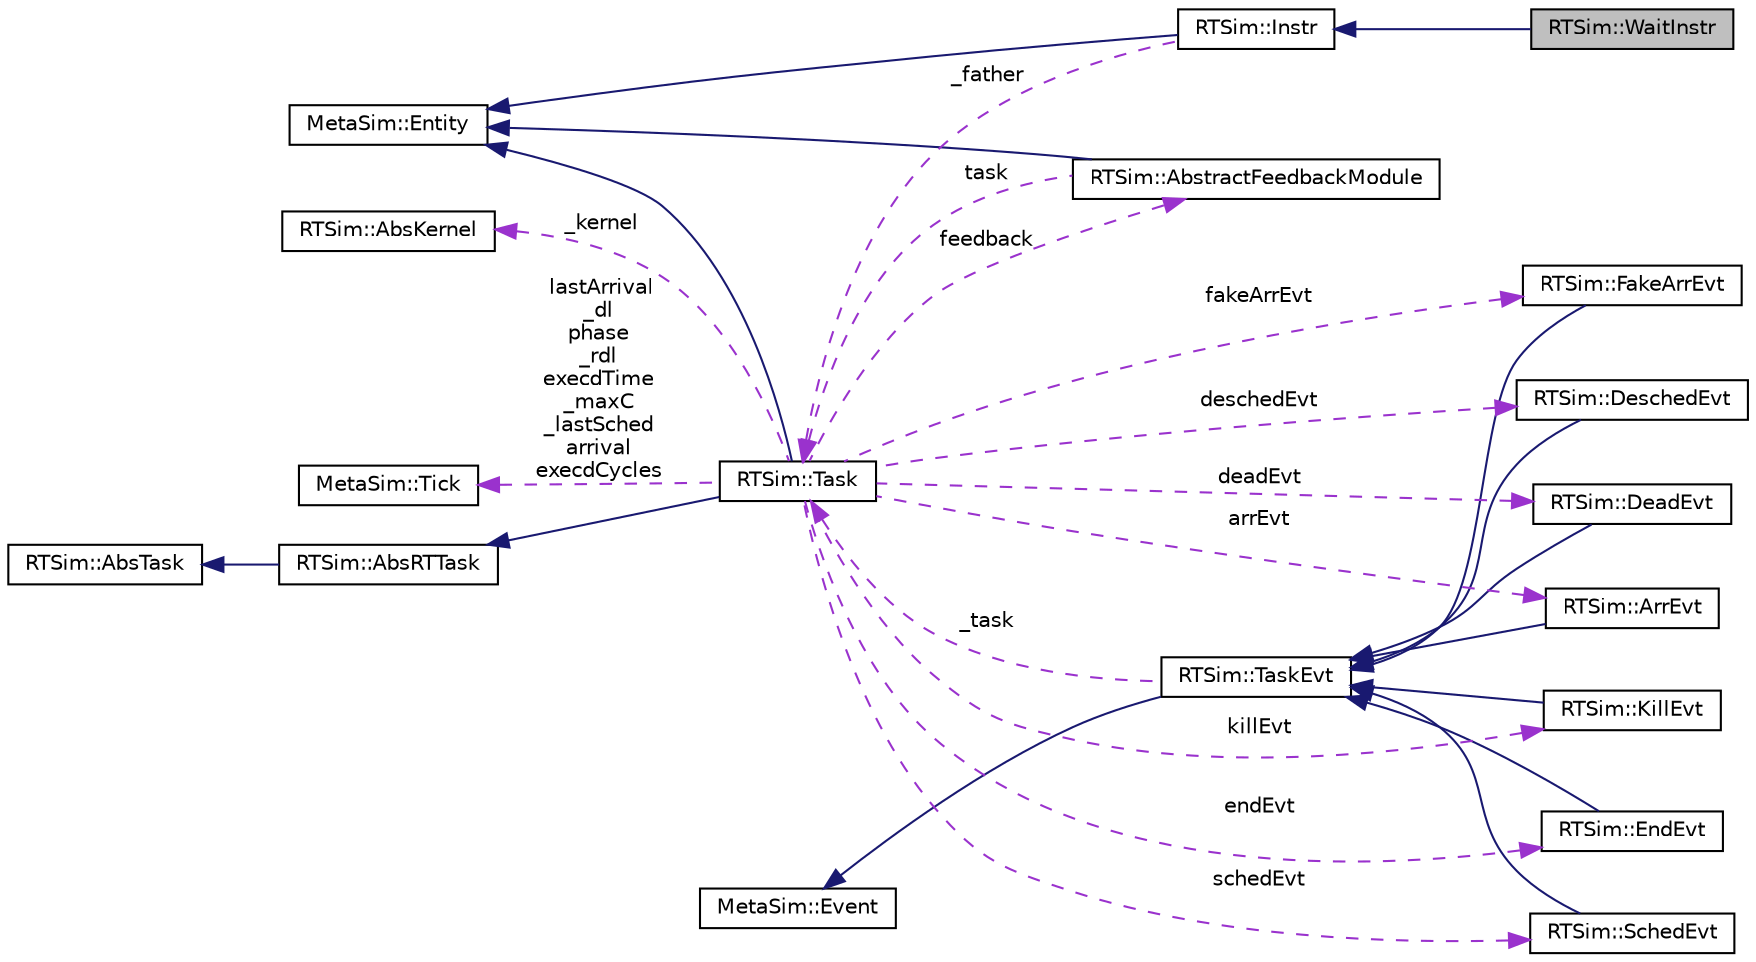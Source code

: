 digraph "RTSim::WaitInstr"
{
  edge [fontname="Helvetica",fontsize="10",labelfontname="Helvetica",labelfontsize="10"];
  node [fontname="Helvetica",fontsize="10",shape=record];
  rankdir="LR";
  Node3 [label="RTSim::WaitInstr",height=0.2,width=0.4,color="black", fillcolor="grey75", style="filled", fontcolor="black"];
  Node4 -> Node3 [dir="back",color="midnightblue",fontsize="10",style="solid",fontname="Helvetica"];
  Node4 [label="RTSim::Instr",height=0.2,width=0.4,color="black", fillcolor="white", style="filled",URL="$classRTSim_1_1Instr.html"];
  Node5 -> Node4 [dir="back",color="midnightblue",fontsize="10",style="solid",fontname="Helvetica"];
  Node5 [label="MetaSim::Entity",height=0.2,width=0.4,color="black", fillcolor="white", style="filled",URL="$classMetaSim_1_1Entity.html"];
  Node6 -> Node4 [dir="back",color="darkorchid3",fontsize="10",style="dashed",label=" _father" ,fontname="Helvetica"];
  Node6 [label="RTSim::Task",height=0.2,width=0.4,color="black", fillcolor="white", style="filled",URL="$classRTSim_1_1Task.html"];
  Node5 -> Node6 [dir="back",color="midnightblue",fontsize="10",style="solid",fontname="Helvetica"];
  Node7 -> Node6 [dir="back",color="midnightblue",fontsize="10",style="solid",fontname="Helvetica"];
  Node7 [label="RTSim::AbsRTTask",height=0.2,width=0.4,color="black", fillcolor="white", style="filled",URL="$classRTSim_1_1AbsRTTask.html"];
  Node8 -> Node7 [dir="back",color="midnightblue",fontsize="10",style="solid",fontname="Helvetica"];
  Node8 [label="RTSim::AbsTask",height=0.2,width=0.4,color="black", fillcolor="white", style="filled",URL="$classRTSim_1_1AbsTask.html"];
  Node9 -> Node6 [dir="back",color="darkorchid3",fontsize="10",style="dashed",label=" fakeArrEvt" ,fontname="Helvetica"];
  Node9 [label="RTSim::FakeArrEvt",height=0.2,width=0.4,color="black", fillcolor="white", style="filled",URL="$classRTSim_1_1FakeArrEvt.html"];
  Node10 -> Node9 [dir="back",color="midnightblue",fontsize="10",style="solid",fontname="Helvetica"];
  Node10 [label="RTSim::TaskEvt",height=0.2,width=0.4,color="black", fillcolor="white", style="filled",URL="$classRTSim_1_1TaskEvt.html"];
  Node11 -> Node10 [dir="back",color="midnightblue",fontsize="10",style="solid",fontname="Helvetica"];
  Node11 [label="MetaSim::Event",height=0.2,width=0.4,color="black", fillcolor="white", style="filled",URL="$classMetaSim_1_1Event.html"];
  Node6 -> Node10 [dir="back",color="darkorchid3",fontsize="10",style="dashed",label=" _task" ,fontname="Helvetica"];
  Node12 -> Node6 [dir="back",color="darkorchid3",fontsize="10",style="dashed",label=" deschedEvt" ,fontname="Helvetica"];
  Node12 [label="RTSim::DeschedEvt",height=0.2,width=0.4,color="black", fillcolor="white", style="filled",URL="$classRTSim_1_1DeschedEvt.html"];
  Node10 -> Node12 [dir="back",color="midnightblue",fontsize="10",style="solid",fontname="Helvetica"];
  Node13 -> Node6 [dir="back",color="darkorchid3",fontsize="10",style="dashed",label=" deadEvt" ,fontname="Helvetica"];
  Node13 [label="RTSim::DeadEvt",height=0.2,width=0.4,color="black", fillcolor="white", style="filled",URL="$classRTSim_1_1DeadEvt.html"];
  Node10 -> Node13 [dir="back",color="midnightblue",fontsize="10",style="solid",fontname="Helvetica"];
  Node14 -> Node6 [dir="back",color="darkorchid3",fontsize="10",style="dashed",label=" killEvt" ,fontname="Helvetica"];
  Node14 [label="RTSim::KillEvt",height=0.2,width=0.4,color="black", fillcolor="white", style="filled",URL="$classRTSim_1_1KillEvt.html"];
  Node10 -> Node14 [dir="back",color="midnightblue",fontsize="10",style="solid",fontname="Helvetica"];
  Node15 -> Node6 [dir="back",color="darkorchid3",fontsize="10",style="dashed",label=" endEvt" ,fontname="Helvetica"];
  Node15 [label="RTSim::EndEvt",height=0.2,width=0.4,color="black", fillcolor="white", style="filled",URL="$classRTSim_1_1EndEvt.html"];
  Node10 -> Node15 [dir="back",color="midnightblue",fontsize="10",style="solid",fontname="Helvetica"];
  Node16 -> Node6 [dir="back",color="darkorchid3",fontsize="10",style="dashed",label=" _kernel" ,fontname="Helvetica"];
  Node16 [label="RTSim::AbsKernel",height=0.2,width=0.4,color="black", fillcolor="white", style="filled",URL="$classRTSim_1_1AbsKernel.html"];
  Node17 -> Node6 [dir="back",color="darkorchid3",fontsize="10",style="dashed",label=" lastArrival\n_dl\nphase\n_rdl\nexecdTime\n_maxC\n_lastSched\narrival\nexecdCycles" ,fontname="Helvetica"];
  Node17 [label="MetaSim::Tick",height=0.2,width=0.4,color="black", fillcolor="white", style="filled",URL="$classMetaSim_1_1Tick.html"];
  Node18 -> Node6 [dir="back",color="darkorchid3",fontsize="10",style="dashed",label=" schedEvt" ,fontname="Helvetica"];
  Node18 [label="RTSim::SchedEvt",height=0.2,width=0.4,color="black", fillcolor="white", style="filled",URL="$classRTSim_1_1SchedEvt.html"];
  Node10 -> Node18 [dir="back",color="midnightblue",fontsize="10",style="solid",fontname="Helvetica"];
  Node19 -> Node6 [dir="back",color="darkorchid3",fontsize="10",style="dashed",label=" feedback" ,fontname="Helvetica"];
  Node19 [label="RTSim::AbstractFeedbackModule",height=0.2,width=0.4,color="black", fillcolor="white", style="filled",URL="$classRTSim_1_1AbstractFeedbackModule.html"];
  Node5 -> Node19 [dir="back",color="midnightblue",fontsize="10",style="solid",fontname="Helvetica"];
  Node6 -> Node19 [dir="back",color="darkorchid3",fontsize="10",style="dashed",label=" task" ,fontname="Helvetica"];
  Node20 -> Node6 [dir="back",color="darkorchid3",fontsize="10",style="dashed",label=" arrEvt" ,fontname="Helvetica"];
  Node20 [label="RTSim::ArrEvt",height=0.2,width=0.4,color="black", fillcolor="white", style="filled",URL="$classRTSim_1_1ArrEvt.html"];
  Node10 -> Node20 [dir="back",color="midnightblue",fontsize="10",style="solid",fontname="Helvetica"];
}

